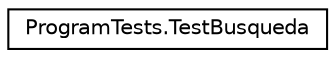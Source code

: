 digraph "Graphical Class Hierarchy"
{
 // INTERACTIVE_SVG=YES
 // LATEX_PDF_SIZE
  edge [fontname="Helvetica",fontsize="10",labelfontname="Helvetica",labelfontsize="10"];
  node [fontname="Helvetica",fontsize="10",shape=record];
  rankdir="LR";
  Node0 [label="ProgramTests.TestBusqueda",height=0.2,width=0.4,color="black", fillcolor="white", style="filled",URL="$classProgramTests_1_1TestBusqueda.html",tooltip="Esta clase prueba el handler de PublicarOferta. Concretamente cuando se toma la ruta de oferta única."];
}
